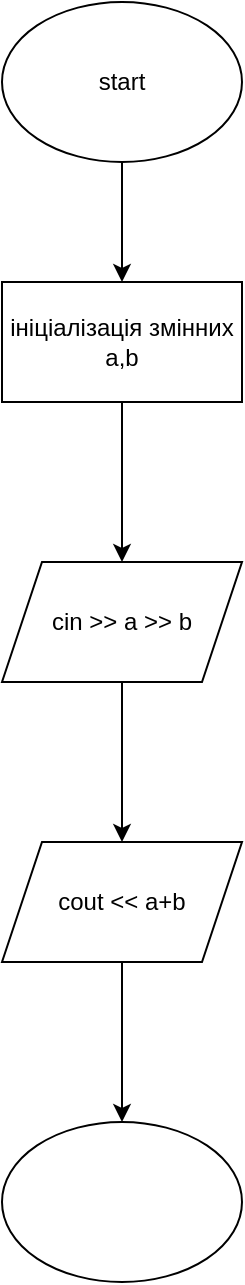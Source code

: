<mxfile version="24.8.8">
  <diagram name="Page-1" id="lo8VAmBi-qsWojM0uxgD">
    <mxGraphModel dx="2001" dy="908" grid="1" gridSize="10" guides="1" tooltips="1" connect="1" arrows="1" fold="1" page="1" pageScale="1" pageWidth="827" pageHeight="1169" math="0" shadow="0">
      <root>
        <mxCell id="0" />
        <mxCell id="1" parent="0" />
        <mxCell id="BmowW8GBw7AeqIfdlqTR-3" value="" style="edgeStyle=orthogonalEdgeStyle;rounded=0;orthogonalLoop=1;jettySize=auto;html=1;" edge="1" parent="1" source="BmowW8GBw7AeqIfdlqTR-1">
          <mxGeometry relative="1" as="geometry">
            <mxPoint x="400" y="450" as="targetPoint" />
          </mxGeometry>
        </mxCell>
        <mxCell id="BmowW8GBw7AeqIfdlqTR-1" value="start" style="ellipse;whiteSpace=wrap;html=1;" vertex="1" parent="1">
          <mxGeometry x="340" y="310" width="120" height="80" as="geometry" />
        </mxCell>
        <mxCell id="BmowW8GBw7AeqIfdlqTR-6" value="" style="edgeStyle=orthogonalEdgeStyle;rounded=0;orthogonalLoop=1;jettySize=auto;html=1;" edge="1" parent="1" source="BmowW8GBw7AeqIfdlqTR-4" target="BmowW8GBw7AeqIfdlqTR-5">
          <mxGeometry relative="1" as="geometry" />
        </mxCell>
        <mxCell id="BmowW8GBw7AeqIfdlqTR-4" value="ініціалізація змінних&lt;div&gt;a,b&lt;/div&gt;" style="rounded=0;whiteSpace=wrap;html=1;" vertex="1" parent="1">
          <mxGeometry x="340" y="450" width="120" height="60" as="geometry" />
        </mxCell>
        <mxCell id="BmowW8GBw7AeqIfdlqTR-8" value="" style="edgeStyle=orthogonalEdgeStyle;rounded=0;orthogonalLoop=1;jettySize=auto;html=1;" edge="1" parent="1" source="BmowW8GBw7AeqIfdlqTR-5">
          <mxGeometry relative="1" as="geometry">
            <mxPoint x="400" y="730" as="targetPoint" />
          </mxGeometry>
        </mxCell>
        <mxCell id="BmowW8GBw7AeqIfdlqTR-5" value="cin &amp;gt;&amp;gt; a &amp;gt;&amp;gt; b" style="shape=parallelogram;perimeter=parallelogramPerimeter;whiteSpace=wrap;html=1;fixedSize=1;rounded=0;" vertex="1" parent="1">
          <mxGeometry x="340" y="590" width="120" height="60" as="geometry" />
        </mxCell>
        <mxCell id="BmowW8GBw7AeqIfdlqTR-11" value="" style="edgeStyle=orthogonalEdgeStyle;rounded=0;orthogonalLoop=1;jettySize=auto;html=1;" edge="1" parent="1" source="BmowW8GBw7AeqIfdlqTR-9" target="BmowW8GBw7AeqIfdlqTR-10">
          <mxGeometry relative="1" as="geometry" />
        </mxCell>
        <mxCell id="BmowW8GBw7AeqIfdlqTR-9" value="cout &amp;lt;&amp;lt; a+b" style="shape=parallelogram;perimeter=parallelogramPerimeter;whiteSpace=wrap;html=1;fixedSize=1;" vertex="1" parent="1">
          <mxGeometry x="340" y="730" width="120" height="60" as="geometry" />
        </mxCell>
        <mxCell id="BmowW8GBw7AeqIfdlqTR-10" value="" style="ellipse;whiteSpace=wrap;html=1;" vertex="1" parent="1">
          <mxGeometry x="340" y="870" width="120" height="80" as="geometry" />
        </mxCell>
      </root>
    </mxGraphModel>
  </diagram>
</mxfile>
